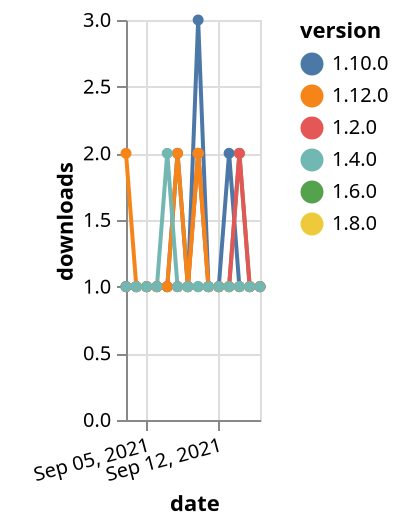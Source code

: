 {"$schema": "https://vega.github.io/schema/vega-lite/v5.json", "description": "A simple bar chart with embedded data.", "data": {"values": [{"date": "2021-09-03", "total": 178, "delta": 1, "version": "1.6.0"}, {"date": "2021-09-04", "total": 179, "delta": 1, "version": "1.6.0"}, {"date": "2021-09-05", "total": 180, "delta": 1, "version": "1.6.0"}, {"date": "2021-09-06", "total": 181, "delta": 1, "version": "1.6.0"}, {"date": "2021-09-07", "total": 182, "delta": 1, "version": "1.6.0"}, {"date": "2021-09-08", "total": 183, "delta": 1, "version": "1.6.0"}, {"date": "2021-09-09", "total": 184, "delta": 1, "version": "1.6.0"}, {"date": "2021-09-10", "total": 185, "delta": 1, "version": "1.6.0"}, {"date": "2021-09-11", "total": 186, "delta": 1, "version": "1.6.0"}, {"date": "2021-09-12", "total": 187, "delta": 1, "version": "1.6.0"}, {"date": "2021-09-13", "total": 188, "delta": 1, "version": "1.6.0"}, {"date": "2021-09-14", "total": 190, "delta": 2, "version": "1.6.0"}, {"date": "2021-09-15", "total": 191, "delta": 1, "version": "1.6.0"}, {"date": "2021-09-16", "total": 192, "delta": 1, "version": "1.6.0"}, {"date": "2021-09-03", "total": 158, "delta": 1, "version": "1.8.0"}, {"date": "2021-09-04", "total": 159, "delta": 1, "version": "1.8.0"}, {"date": "2021-09-05", "total": 160, "delta": 1, "version": "1.8.0"}, {"date": "2021-09-06", "total": 161, "delta": 1, "version": "1.8.0"}, {"date": "2021-09-07", "total": 162, "delta": 1, "version": "1.8.0"}, {"date": "2021-09-08", "total": 163, "delta": 1, "version": "1.8.0"}, {"date": "2021-09-09", "total": 164, "delta": 1, "version": "1.8.0"}, {"date": "2021-09-10", "total": 166, "delta": 2, "version": "1.8.0"}, {"date": "2021-09-11", "total": 167, "delta": 1, "version": "1.8.0"}, {"date": "2021-09-12", "total": 168, "delta": 1, "version": "1.8.0"}, {"date": "2021-09-13", "total": 169, "delta": 1, "version": "1.8.0"}, {"date": "2021-09-14", "total": 170, "delta": 1, "version": "1.8.0"}, {"date": "2021-09-15", "total": 171, "delta": 1, "version": "1.8.0"}, {"date": "2021-09-16", "total": 172, "delta": 1, "version": "1.8.0"}, {"date": "2021-09-03", "total": 169, "delta": 1, "version": "1.10.0"}, {"date": "2021-09-04", "total": 170, "delta": 1, "version": "1.10.0"}, {"date": "2021-09-05", "total": 171, "delta": 1, "version": "1.10.0"}, {"date": "2021-09-06", "total": 172, "delta": 1, "version": "1.10.0"}, {"date": "2021-09-07", "total": 173, "delta": 1, "version": "1.10.0"}, {"date": "2021-09-08", "total": 175, "delta": 2, "version": "1.10.0"}, {"date": "2021-09-09", "total": 176, "delta": 1, "version": "1.10.0"}, {"date": "2021-09-10", "total": 179, "delta": 3, "version": "1.10.0"}, {"date": "2021-09-11", "total": 180, "delta": 1, "version": "1.10.0"}, {"date": "2021-09-12", "total": 181, "delta": 1, "version": "1.10.0"}, {"date": "2021-09-13", "total": 183, "delta": 2, "version": "1.10.0"}, {"date": "2021-09-14", "total": 184, "delta": 1, "version": "1.10.0"}, {"date": "2021-09-15", "total": 185, "delta": 1, "version": "1.10.0"}, {"date": "2021-09-16", "total": 186, "delta": 1, "version": "1.10.0"}, {"date": "2021-09-03", "total": 231, "delta": 1, "version": "1.2.0"}, {"date": "2021-09-04", "total": 232, "delta": 1, "version": "1.2.0"}, {"date": "2021-09-05", "total": 233, "delta": 1, "version": "1.2.0"}, {"date": "2021-09-06", "total": 234, "delta": 1, "version": "1.2.0"}, {"date": "2021-09-07", "total": 235, "delta": 1, "version": "1.2.0"}, {"date": "2021-09-08", "total": 236, "delta": 1, "version": "1.2.0"}, {"date": "2021-09-09", "total": 237, "delta": 1, "version": "1.2.0"}, {"date": "2021-09-10", "total": 239, "delta": 2, "version": "1.2.0"}, {"date": "2021-09-11", "total": 240, "delta": 1, "version": "1.2.0"}, {"date": "2021-09-12", "total": 241, "delta": 1, "version": "1.2.0"}, {"date": "2021-09-13", "total": 242, "delta": 1, "version": "1.2.0"}, {"date": "2021-09-14", "total": 244, "delta": 2, "version": "1.2.0"}, {"date": "2021-09-15", "total": 245, "delta": 1, "version": "1.2.0"}, {"date": "2021-09-16", "total": 246, "delta": 1, "version": "1.2.0"}, {"date": "2021-09-03", "total": 114, "delta": 2, "version": "1.12.0"}, {"date": "2021-09-04", "total": 115, "delta": 1, "version": "1.12.0"}, {"date": "2021-09-05", "total": 116, "delta": 1, "version": "1.12.0"}, {"date": "2021-09-06", "total": 117, "delta": 1, "version": "1.12.0"}, {"date": "2021-09-07", "total": 118, "delta": 1, "version": "1.12.0"}, {"date": "2021-09-08", "total": 120, "delta": 2, "version": "1.12.0"}, {"date": "2021-09-09", "total": 121, "delta": 1, "version": "1.12.0"}, {"date": "2021-09-10", "total": 123, "delta": 2, "version": "1.12.0"}, {"date": "2021-09-11", "total": 124, "delta": 1, "version": "1.12.0"}, {"date": "2021-09-12", "total": 125, "delta": 1, "version": "1.12.0"}, {"date": "2021-09-13", "total": 126, "delta": 1, "version": "1.12.0"}, {"date": "2021-09-14", "total": 127, "delta": 1, "version": "1.12.0"}, {"date": "2021-09-15", "total": 128, "delta": 1, "version": "1.12.0"}, {"date": "2021-09-16", "total": 129, "delta": 1, "version": "1.12.0"}, {"date": "2021-09-03", "total": 180, "delta": 1, "version": "1.4.0"}, {"date": "2021-09-04", "total": 181, "delta": 1, "version": "1.4.0"}, {"date": "2021-09-05", "total": 182, "delta": 1, "version": "1.4.0"}, {"date": "2021-09-06", "total": 183, "delta": 1, "version": "1.4.0"}, {"date": "2021-09-07", "total": 185, "delta": 2, "version": "1.4.0"}, {"date": "2021-09-08", "total": 186, "delta": 1, "version": "1.4.0"}, {"date": "2021-09-09", "total": 187, "delta": 1, "version": "1.4.0"}, {"date": "2021-09-10", "total": 188, "delta": 1, "version": "1.4.0"}, {"date": "2021-09-11", "total": 189, "delta": 1, "version": "1.4.0"}, {"date": "2021-09-12", "total": 190, "delta": 1, "version": "1.4.0"}, {"date": "2021-09-13", "total": 191, "delta": 1, "version": "1.4.0"}, {"date": "2021-09-14", "total": 192, "delta": 1, "version": "1.4.0"}, {"date": "2021-09-15", "total": 193, "delta": 1, "version": "1.4.0"}, {"date": "2021-09-16", "total": 194, "delta": 1, "version": "1.4.0"}]}, "width": "container", "mark": {"type": "line", "point": {"filled": true}}, "encoding": {"x": {"field": "date", "type": "temporal", "timeUnit": "yearmonthdate", "title": "date", "axis": {"labelAngle": -15}}, "y": {"field": "delta", "type": "quantitative", "title": "downloads"}, "color": {"field": "version", "type": "nominal"}, "tooltip": {"field": "delta"}}}